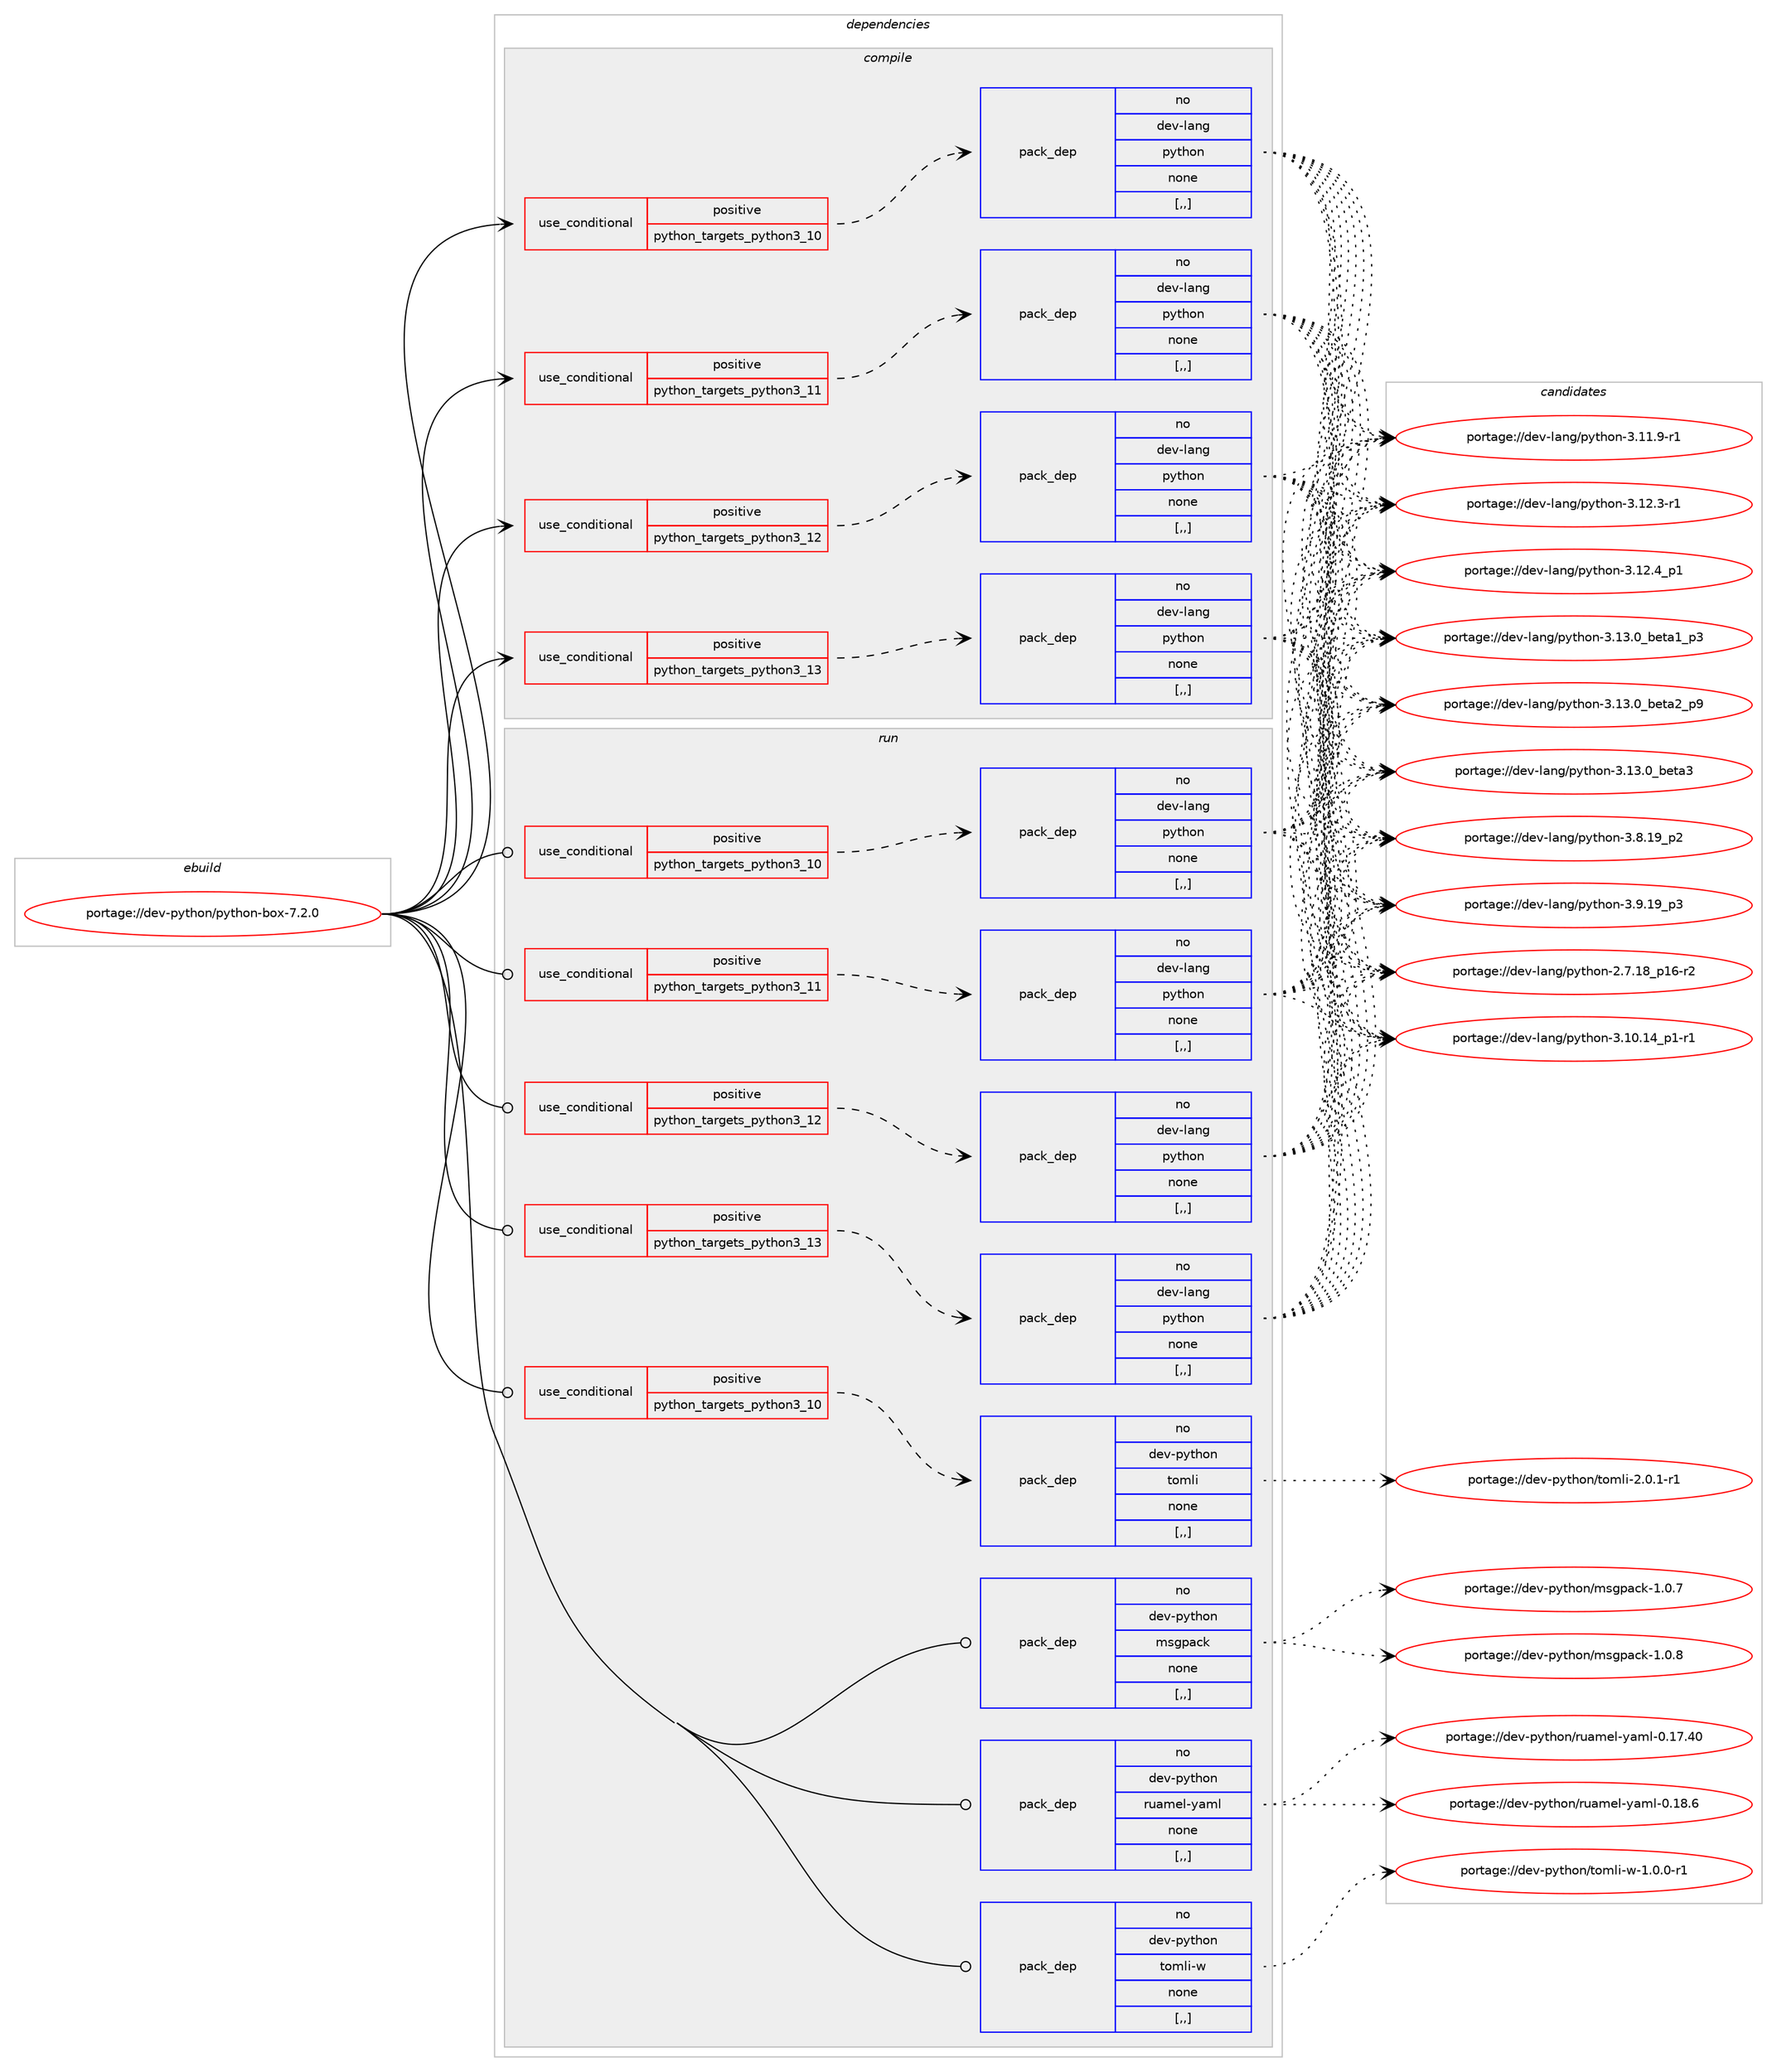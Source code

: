 digraph prolog {

# *************
# Graph options
# *************

newrank=true;
concentrate=true;
compound=true;
graph [rankdir=LR,fontname=Helvetica,fontsize=10,ranksep=1.5];#, ranksep=2.5, nodesep=0.2];
edge  [arrowhead=vee];
node  [fontname=Helvetica,fontsize=10];

# **********
# The ebuild
# **********

subgraph cluster_leftcol {
color=gray;
rank=same;
label=<<i>ebuild</i>>;
id [label="portage://dev-python/python-box-7.2.0", color=red, width=4, href="../dev-python/python-box-7.2.0.svg"];
}

# ****************
# The dependencies
# ****************

subgraph cluster_midcol {
color=gray;
label=<<i>dependencies</i>>;
subgraph cluster_compile {
fillcolor="#eeeeee";
style=filled;
label=<<i>compile</i>>;
subgraph cond36925 {
dependency155684 [label=<<TABLE BORDER="0" CELLBORDER="1" CELLSPACING="0" CELLPADDING="4"><TR><TD ROWSPAN="3" CELLPADDING="10">use_conditional</TD></TR><TR><TD>positive</TD></TR><TR><TD>python_targets_python3_10</TD></TR></TABLE>>, shape=none, color=red];
subgraph pack117524 {
dependency155685 [label=<<TABLE BORDER="0" CELLBORDER="1" CELLSPACING="0" CELLPADDING="4" WIDTH="220"><TR><TD ROWSPAN="6" CELLPADDING="30">pack_dep</TD></TR><TR><TD WIDTH="110">no</TD></TR><TR><TD>dev-lang</TD></TR><TR><TD>python</TD></TR><TR><TD>none</TD></TR><TR><TD>[,,]</TD></TR></TABLE>>, shape=none, color=blue];
}
dependency155684:e -> dependency155685:w [weight=20,style="dashed",arrowhead="vee"];
}
id:e -> dependency155684:w [weight=20,style="solid",arrowhead="vee"];
subgraph cond36926 {
dependency155686 [label=<<TABLE BORDER="0" CELLBORDER="1" CELLSPACING="0" CELLPADDING="4"><TR><TD ROWSPAN="3" CELLPADDING="10">use_conditional</TD></TR><TR><TD>positive</TD></TR><TR><TD>python_targets_python3_11</TD></TR></TABLE>>, shape=none, color=red];
subgraph pack117525 {
dependency155687 [label=<<TABLE BORDER="0" CELLBORDER="1" CELLSPACING="0" CELLPADDING="4" WIDTH="220"><TR><TD ROWSPAN="6" CELLPADDING="30">pack_dep</TD></TR><TR><TD WIDTH="110">no</TD></TR><TR><TD>dev-lang</TD></TR><TR><TD>python</TD></TR><TR><TD>none</TD></TR><TR><TD>[,,]</TD></TR></TABLE>>, shape=none, color=blue];
}
dependency155686:e -> dependency155687:w [weight=20,style="dashed",arrowhead="vee"];
}
id:e -> dependency155686:w [weight=20,style="solid",arrowhead="vee"];
subgraph cond36927 {
dependency155688 [label=<<TABLE BORDER="0" CELLBORDER="1" CELLSPACING="0" CELLPADDING="4"><TR><TD ROWSPAN="3" CELLPADDING="10">use_conditional</TD></TR><TR><TD>positive</TD></TR><TR><TD>python_targets_python3_12</TD></TR></TABLE>>, shape=none, color=red];
subgraph pack117526 {
dependency155689 [label=<<TABLE BORDER="0" CELLBORDER="1" CELLSPACING="0" CELLPADDING="4" WIDTH="220"><TR><TD ROWSPAN="6" CELLPADDING="30">pack_dep</TD></TR><TR><TD WIDTH="110">no</TD></TR><TR><TD>dev-lang</TD></TR><TR><TD>python</TD></TR><TR><TD>none</TD></TR><TR><TD>[,,]</TD></TR></TABLE>>, shape=none, color=blue];
}
dependency155688:e -> dependency155689:w [weight=20,style="dashed",arrowhead="vee"];
}
id:e -> dependency155688:w [weight=20,style="solid",arrowhead="vee"];
subgraph cond36928 {
dependency155690 [label=<<TABLE BORDER="0" CELLBORDER="1" CELLSPACING="0" CELLPADDING="4"><TR><TD ROWSPAN="3" CELLPADDING="10">use_conditional</TD></TR><TR><TD>positive</TD></TR><TR><TD>python_targets_python3_13</TD></TR></TABLE>>, shape=none, color=red];
subgraph pack117527 {
dependency155691 [label=<<TABLE BORDER="0" CELLBORDER="1" CELLSPACING="0" CELLPADDING="4" WIDTH="220"><TR><TD ROWSPAN="6" CELLPADDING="30">pack_dep</TD></TR><TR><TD WIDTH="110">no</TD></TR><TR><TD>dev-lang</TD></TR><TR><TD>python</TD></TR><TR><TD>none</TD></TR><TR><TD>[,,]</TD></TR></TABLE>>, shape=none, color=blue];
}
dependency155690:e -> dependency155691:w [weight=20,style="dashed",arrowhead="vee"];
}
id:e -> dependency155690:w [weight=20,style="solid",arrowhead="vee"];
}
subgraph cluster_compileandrun {
fillcolor="#eeeeee";
style=filled;
label=<<i>compile and run</i>>;
}
subgraph cluster_run {
fillcolor="#eeeeee";
style=filled;
label=<<i>run</i>>;
subgraph cond36929 {
dependency155692 [label=<<TABLE BORDER="0" CELLBORDER="1" CELLSPACING="0" CELLPADDING="4"><TR><TD ROWSPAN="3" CELLPADDING="10">use_conditional</TD></TR><TR><TD>positive</TD></TR><TR><TD>python_targets_python3_10</TD></TR></TABLE>>, shape=none, color=red];
subgraph pack117528 {
dependency155693 [label=<<TABLE BORDER="0" CELLBORDER="1" CELLSPACING="0" CELLPADDING="4" WIDTH="220"><TR><TD ROWSPAN="6" CELLPADDING="30">pack_dep</TD></TR><TR><TD WIDTH="110">no</TD></TR><TR><TD>dev-lang</TD></TR><TR><TD>python</TD></TR><TR><TD>none</TD></TR><TR><TD>[,,]</TD></TR></TABLE>>, shape=none, color=blue];
}
dependency155692:e -> dependency155693:w [weight=20,style="dashed",arrowhead="vee"];
}
id:e -> dependency155692:w [weight=20,style="solid",arrowhead="odot"];
subgraph cond36930 {
dependency155694 [label=<<TABLE BORDER="0" CELLBORDER="1" CELLSPACING="0" CELLPADDING="4"><TR><TD ROWSPAN="3" CELLPADDING="10">use_conditional</TD></TR><TR><TD>positive</TD></TR><TR><TD>python_targets_python3_10</TD></TR></TABLE>>, shape=none, color=red];
subgraph pack117529 {
dependency155695 [label=<<TABLE BORDER="0" CELLBORDER="1" CELLSPACING="0" CELLPADDING="4" WIDTH="220"><TR><TD ROWSPAN="6" CELLPADDING="30">pack_dep</TD></TR><TR><TD WIDTH="110">no</TD></TR><TR><TD>dev-python</TD></TR><TR><TD>tomli</TD></TR><TR><TD>none</TD></TR><TR><TD>[,,]</TD></TR></TABLE>>, shape=none, color=blue];
}
dependency155694:e -> dependency155695:w [weight=20,style="dashed",arrowhead="vee"];
}
id:e -> dependency155694:w [weight=20,style="solid",arrowhead="odot"];
subgraph cond36931 {
dependency155696 [label=<<TABLE BORDER="0" CELLBORDER="1" CELLSPACING="0" CELLPADDING="4"><TR><TD ROWSPAN="3" CELLPADDING="10">use_conditional</TD></TR><TR><TD>positive</TD></TR><TR><TD>python_targets_python3_11</TD></TR></TABLE>>, shape=none, color=red];
subgraph pack117530 {
dependency155697 [label=<<TABLE BORDER="0" CELLBORDER="1" CELLSPACING="0" CELLPADDING="4" WIDTH="220"><TR><TD ROWSPAN="6" CELLPADDING="30">pack_dep</TD></TR><TR><TD WIDTH="110">no</TD></TR><TR><TD>dev-lang</TD></TR><TR><TD>python</TD></TR><TR><TD>none</TD></TR><TR><TD>[,,]</TD></TR></TABLE>>, shape=none, color=blue];
}
dependency155696:e -> dependency155697:w [weight=20,style="dashed",arrowhead="vee"];
}
id:e -> dependency155696:w [weight=20,style="solid",arrowhead="odot"];
subgraph cond36932 {
dependency155698 [label=<<TABLE BORDER="0" CELLBORDER="1" CELLSPACING="0" CELLPADDING="4"><TR><TD ROWSPAN="3" CELLPADDING="10">use_conditional</TD></TR><TR><TD>positive</TD></TR><TR><TD>python_targets_python3_12</TD></TR></TABLE>>, shape=none, color=red];
subgraph pack117531 {
dependency155699 [label=<<TABLE BORDER="0" CELLBORDER="1" CELLSPACING="0" CELLPADDING="4" WIDTH="220"><TR><TD ROWSPAN="6" CELLPADDING="30">pack_dep</TD></TR><TR><TD WIDTH="110">no</TD></TR><TR><TD>dev-lang</TD></TR><TR><TD>python</TD></TR><TR><TD>none</TD></TR><TR><TD>[,,]</TD></TR></TABLE>>, shape=none, color=blue];
}
dependency155698:e -> dependency155699:w [weight=20,style="dashed",arrowhead="vee"];
}
id:e -> dependency155698:w [weight=20,style="solid",arrowhead="odot"];
subgraph cond36933 {
dependency155700 [label=<<TABLE BORDER="0" CELLBORDER="1" CELLSPACING="0" CELLPADDING="4"><TR><TD ROWSPAN="3" CELLPADDING="10">use_conditional</TD></TR><TR><TD>positive</TD></TR><TR><TD>python_targets_python3_13</TD></TR></TABLE>>, shape=none, color=red];
subgraph pack117532 {
dependency155701 [label=<<TABLE BORDER="0" CELLBORDER="1" CELLSPACING="0" CELLPADDING="4" WIDTH="220"><TR><TD ROWSPAN="6" CELLPADDING="30">pack_dep</TD></TR><TR><TD WIDTH="110">no</TD></TR><TR><TD>dev-lang</TD></TR><TR><TD>python</TD></TR><TR><TD>none</TD></TR><TR><TD>[,,]</TD></TR></TABLE>>, shape=none, color=blue];
}
dependency155700:e -> dependency155701:w [weight=20,style="dashed",arrowhead="vee"];
}
id:e -> dependency155700:w [weight=20,style="solid",arrowhead="odot"];
subgraph pack117533 {
dependency155702 [label=<<TABLE BORDER="0" CELLBORDER="1" CELLSPACING="0" CELLPADDING="4" WIDTH="220"><TR><TD ROWSPAN="6" CELLPADDING="30">pack_dep</TD></TR><TR><TD WIDTH="110">no</TD></TR><TR><TD>dev-python</TD></TR><TR><TD>msgpack</TD></TR><TR><TD>none</TD></TR><TR><TD>[,,]</TD></TR></TABLE>>, shape=none, color=blue];
}
id:e -> dependency155702:w [weight=20,style="solid",arrowhead="odot"];
subgraph pack117534 {
dependency155703 [label=<<TABLE BORDER="0" CELLBORDER="1" CELLSPACING="0" CELLPADDING="4" WIDTH="220"><TR><TD ROWSPAN="6" CELLPADDING="30">pack_dep</TD></TR><TR><TD WIDTH="110">no</TD></TR><TR><TD>dev-python</TD></TR><TR><TD>ruamel-yaml</TD></TR><TR><TD>none</TD></TR><TR><TD>[,,]</TD></TR></TABLE>>, shape=none, color=blue];
}
id:e -> dependency155703:w [weight=20,style="solid",arrowhead="odot"];
subgraph pack117535 {
dependency155704 [label=<<TABLE BORDER="0" CELLBORDER="1" CELLSPACING="0" CELLPADDING="4" WIDTH="220"><TR><TD ROWSPAN="6" CELLPADDING="30">pack_dep</TD></TR><TR><TD WIDTH="110">no</TD></TR><TR><TD>dev-python</TD></TR><TR><TD>tomli-w</TD></TR><TR><TD>none</TD></TR><TR><TD>[,,]</TD></TR></TABLE>>, shape=none, color=blue];
}
id:e -> dependency155704:w [weight=20,style="solid",arrowhead="odot"];
}
}

# **************
# The candidates
# **************

subgraph cluster_choices {
rank=same;
color=gray;
label=<<i>candidates</i>>;

subgraph choice117524 {
color=black;
nodesep=1;
choice100101118451089711010347112121116104111110455046554649569511249544511450 [label="portage://dev-lang/python-2.7.18_p16-r2", color=red, width=4,href="../dev-lang/python-2.7.18_p16-r2.svg"];
choice100101118451089711010347112121116104111110455146494846495295112494511449 [label="portage://dev-lang/python-3.10.14_p1-r1", color=red, width=4,href="../dev-lang/python-3.10.14_p1-r1.svg"];
choice100101118451089711010347112121116104111110455146494946574511449 [label="portage://dev-lang/python-3.11.9-r1", color=red, width=4,href="../dev-lang/python-3.11.9-r1.svg"];
choice100101118451089711010347112121116104111110455146495046514511449 [label="portage://dev-lang/python-3.12.3-r1", color=red, width=4,href="../dev-lang/python-3.12.3-r1.svg"];
choice100101118451089711010347112121116104111110455146495046529511249 [label="portage://dev-lang/python-3.12.4_p1", color=red, width=4,href="../dev-lang/python-3.12.4_p1.svg"];
choice10010111845108971101034711212111610411111045514649514648959810111697499511251 [label="portage://dev-lang/python-3.13.0_beta1_p3", color=red, width=4,href="../dev-lang/python-3.13.0_beta1_p3.svg"];
choice10010111845108971101034711212111610411111045514649514648959810111697509511257 [label="portage://dev-lang/python-3.13.0_beta2_p9", color=red, width=4,href="../dev-lang/python-3.13.0_beta2_p9.svg"];
choice1001011184510897110103471121211161041111104551464951464895981011169751 [label="portage://dev-lang/python-3.13.0_beta3", color=red, width=4,href="../dev-lang/python-3.13.0_beta3.svg"];
choice100101118451089711010347112121116104111110455146564649579511250 [label="portage://dev-lang/python-3.8.19_p2", color=red, width=4,href="../dev-lang/python-3.8.19_p2.svg"];
choice100101118451089711010347112121116104111110455146574649579511251 [label="portage://dev-lang/python-3.9.19_p3", color=red, width=4,href="../dev-lang/python-3.9.19_p3.svg"];
dependency155685:e -> choice100101118451089711010347112121116104111110455046554649569511249544511450:w [style=dotted,weight="100"];
dependency155685:e -> choice100101118451089711010347112121116104111110455146494846495295112494511449:w [style=dotted,weight="100"];
dependency155685:e -> choice100101118451089711010347112121116104111110455146494946574511449:w [style=dotted,weight="100"];
dependency155685:e -> choice100101118451089711010347112121116104111110455146495046514511449:w [style=dotted,weight="100"];
dependency155685:e -> choice100101118451089711010347112121116104111110455146495046529511249:w [style=dotted,weight="100"];
dependency155685:e -> choice10010111845108971101034711212111610411111045514649514648959810111697499511251:w [style=dotted,weight="100"];
dependency155685:e -> choice10010111845108971101034711212111610411111045514649514648959810111697509511257:w [style=dotted,weight="100"];
dependency155685:e -> choice1001011184510897110103471121211161041111104551464951464895981011169751:w [style=dotted,weight="100"];
dependency155685:e -> choice100101118451089711010347112121116104111110455146564649579511250:w [style=dotted,weight="100"];
dependency155685:e -> choice100101118451089711010347112121116104111110455146574649579511251:w [style=dotted,weight="100"];
}
subgraph choice117525 {
color=black;
nodesep=1;
choice100101118451089711010347112121116104111110455046554649569511249544511450 [label="portage://dev-lang/python-2.7.18_p16-r2", color=red, width=4,href="../dev-lang/python-2.7.18_p16-r2.svg"];
choice100101118451089711010347112121116104111110455146494846495295112494511449 [label="portage://dev-lang/python-3.10.14_p1-r1", color=red, width=4,href="../dev-lang/python-3.10.14_p1-r1.svg"];
choice100101118451089711010347112121116104111110455146494946574511449 [label="portage://dev-lang/python-3.11.9-r1", color=red, width=4,href="../dev-lang/python-3.11.9-r1.svg"];
choice100101118451089711010347112121116104111110455146495046514511449 [label="portage://dev-lang/python-3.12.3-r1", color=red, width=4,href="../dev-lang/python-3.12.3-r1.svg"];
choice100101118451089711010347112121116104111110455146495046529511249 [label="portage://dev-lang/python-3.12.4_p1", color=red, width=4,href="../dev-lang/python-3.12.4_p1.svg"];
choice10010111845108971101034711212111610411111045514649514648959810111697499511251 [label="portage://dev-lang/python-3.13.0_beta1_p3", color=red, width=4,href="../dev-lang/python-3.13.0_beta1_p3.svg"];
choice10010111845108971101034711212111610411111045514649514648959810111697509511257 [label="portage://dev-lang/python-3.13.0_beta2_p9", color=red, width=4,href="../dev-lang/python-3.13.0_beta2_p9.svg"];
choice1001011184510897110103471121211161041111104551464951464895981011169751 [label="portage://dev-lang/python-3.13.0_beta3", color=red, width=4,href="../dev-lang/python-3.13.0_beta3.svg"];
choice100101118451089711010347112121116104111110455146564649579511250 [label="portage://dev-lang/python-3.8.19_p2", color=red, width=4,href="../dev-lang/python-3.8.19_p2.svg"];
choice100101118451089711010347112121116104111110455146574649579511251 [label="portage://dev-lang/python-3.9.19_p3", color=red, width=4,href="../dev-lang/python-3.9.19_p3.svg"];
dependency155687:e -> choice100101118451089711010347112121116104111110455046554649569511249544511450:w [style=dotted,weight="100"];
dependency155687:e -> choice100101118451089711010347112121116104111110455146494846495295112494511449:w [style=dotted,weight="100"];
dependency155687:e -> choice100101118451089711010347112121116104111110455146494946574511449:w [style=dotted,weight="100"];
dependency155687:e -> choice100101118451089711010347112121116104111110455146495046514511449:w [style=dotted,weight="100"];
dependency155687:e -> choice100101118451089711010347112121116104111110455146495046529511249:w [style=dotted,weight="100"];
dependency155687:e -> choice10010111845108971101034711212111610411111045514649514648959810111697499511251:w [style=dotted,weight="100"];
dependency155687:e -> choice10010111845108971101034711212111610411111045514649514648959810111697509511257:w [style=dotted,weight="100"];
dependency155687:e -> choice1001011184510897110103471121211161041111104551464951464895981011169751:w [style=dotted,weight="100"];
dependency155687:e -> choice100101118451089711010347112121116104111110455146564649579511250:w [style=dotted,weight="100"];
dependency155687:e -> choice100101118451089711010347112121116104111110455146574649579511251:w [style=dotted,weight="100"];
}
subgraph choice117526 {
color=black;
nodesep=1;
choice100101118451089711010347112121116104111110455046554649569511249544511450 [label="portage://dev-lang/python-2.7.18_p16-r2", color=red, width=4,href="../dev-lang/python-2.7.18_p16-r2.svg"];
choice100101118451089711010347112121116104111110455146494846495295112494511449 [label="portage://dev-lang/python-3.10.14_p1-r1", color=red, width=4,href="../dev-lang/python-3.10.14_p1-r1.svg"];
choice100101118451089711010347112121116104111110455146494946574511449 [label="portage://dev-lang/python-3.11.9-r1", color=red, width=4,href="../dev-lang/python-3.11.9-r1.svg"];
choice100101118451089711010347112121116104111110455146495046514511449 [label="portage://dev-lang/python-3.12.3-r1", color=red, width=4,href="../dev-lang/python-3.12.3-r1.svg"];
choice100101118451089711010347112121116104111110455146495046529511249 [label="portage://dev-lang/python-3.12.4_p1", color=red, width=4,href="../dev-lang/python-3.12.4_p1.svg"];
choice10010111845108971101034711212111610411111045514649514648959810111697499511251 [label="portage://dev-lang/python-3.13.0_beta1_p3", color=red, width=4,href="../dev-lang/python-3.13.0_beta1_p3.svg"];
choice10010111845108971101034711212111610411111045514649514648959810111697509511257 [label="portage://dev-lang/python-3.13.0_beta2_p9", color=red, width=4,href="../dev-lang/python-3.13.0_beta2_p9.svg"];
choice1001011184510897110103471121211161041111104551464951464895981011169751 [label="portage://dev-lang/python-3.13.0_beta3", color=red, width=4,href="../dev-lang/python-3.13.0_beta3.svg"];
choice100101118451089711010347112121116104111110455146564649579511250 [label="portage://dev-lang/python-3.8.19_p2", color=red, width=4,href="../dev-lang/python-3.8.19_p2.svg"];
choice100101118451089711010347112121116104111110455146574649579511251 [label="portage://dev-lang/python-3.9.19_p3", color=red, width=4,href="../dev-lang/python-3.9.19_p3.svg"];
dependency155689:e -> choice100101118451089711010347112121116104111110455046554649569511249544511450:w [style=dotted,weight="100"];
dependency155689:e -> choice100101118451089711010347112121116104111110455146494846495295112494511449:w [style=dotted,weight="100"];
dependency155689:e -> choice100101118451089711010347112121116104111110455146494946574511449:w [style=dotted,weight="100"];
dependency155689:e -> choice100101118451089711010347112121116104111110455146495046514511449:w [style=dotted,weight="100"];
dependency155689:e -> choice100101118451089711010347112121116104111110455146495046529511249:w [style=dotted,weight="100"];
dependency155689:e -> choice10010111845108971101034711212111610411111045514649514648959810111697499511251:w [style=dotted,weight="100"];
dependency155689:e -> choice10010111845108971101034711212111610411111045514649514648959810111697509511257:w [style=dotted,weight="100"];
dependency155689:e -> choice1001011184510897110103471121211161041111104551464951464895981011169751:w [style=dotted,weight="100"];
dependency155689:e -> choice100101118451089711010347112121116104111110455146564649579511250:w [style=dotted,weight="100"];
dependency155689:e -> choice100101118451089711010347112121116104111110455146574649579511251:w [style=dotted,weight="100"];
}
subgraph choice117527 {
color=black;
nodesep=1;
choice100101118451089711010347112121116104111110455046554649569511249544511450 [label="portage://dev-lang/python-2.7.18_p16-r2", color=red, width=4,href="../dev-lang/python-2.7.18_p16-r2.svg"];
choice100101118451089711010347112121116104111110455146494846495295112494511449 [label="portage://dev-lang/python-3.10.14_p1-r1", color=red, width=4,href="../dev-lang/python-3.10.14_p1-r1.svg"];
choice100101118451089711010347112121116104111110455146494946574511449 [label="portage://dev-lang/python-3.11.9-r1", color=red, width=4,href="../dev-lang/python-3.11.9-r1.svg"];
choice100101118451089711010347112121116104111110455146495046514511449 [label="portage://dev-lang/python-3.12.3-r1", color=red, width=4,href="../dev-lang/python-3.12.3-r1.svg"];
choice100101118451089711010347112121116104111110455146495046529511249 [label="portage://dev-lang/python-3.12.4_p1", color=red, width=4,href="../dev-lang/python-3.12.4_p1.svg"];
choice10010111845108971101034711212111610411111045514649514648959810111697499511251 [label="portage://dev-lang/python-3.13.0_beta1_p3", color=red, width=4,href="../dev-lang/python-3.13.0_beta1_p3.svg"];
choice10010111845108971101034711212111610411111045514649514648959810111697509511257 [label="portage://dev-lang/python-3.13.0_beta2_p9", color=red, width=4,href="../dev-lang/python-3.13.0_beta2_p9.svg"];
choice1001011184510897110103471121211161041111104551464951464895981011169751 [label="portage://dev-lang/python-3.13.0_beta3", color=red, width=4,href="../dev-lang/python-3.13.0_beta3.svg"];
choice100101118451089711010347112121116104111110455146564649579511250 [label="portage://dev-lang/python-3.8.19_p2", color=red, width=4,href="../dev-lang/python-3.8.19_p2.svg"];
choice100101118451089711010347112121116104111110455146574649579511251 [label="portage://dev-lang/python-3.9.19_p3", color=red, width=4,href="../dev-lang/python-3.9.19_p3.svg"];
dependency155691:e -> choice100101118451089711010347112121116104111110455046554649569511249544511450:w [style=dotted,weight="100"];
dependency155691:e -> choice100101118451089711010347112121116104111110455146494846495295112494511449:w [style=dotted,weight="100"];
dependency155691:e -> choice100101118451089711010347112121116104111110455146494946574511449:w [style=dotted,weight="100"];
dependency155691:e -> choice100101118451089711010347112121116104111110455146495046514511449:w [style=dotted,weight="100"];
dependency155691:e -> choice100101118451089711010347112121116104111110455146495046529511249:w [style=dotted,weight="100"];
dependency155691:e -> choice10010111845108971101034711212111610411111045514649514648959810111697499511251:w [style=dotted,weight="100"];
dependency155691:e -> choice10010111845108971101034711212111610411111045514649514648959810111697509511257:w [style=dotted,weight="100"];
dependency155691:e -> choice1001011184510897110103471121211161041111104551464951464895981011169751:w [style=dotted,weight="100"];
dependency155691:e -> choice100101118451089711010347112121116104111110455146564649579511250:w [style=dotted,weight="100"];
dependency155691:e -> choice100101118451089711010347112121116104111110455146574649579511251:w [style=dotted,weight="100"];
}
subgraph choice117528 {
color=black;
nodesep=1;
choice100101118451089711010347112121116104111110455046554649569511249544511450 [label="portage://dev-lang/python-2.7.18_p16-r2", color=red, width=4,href="../dev-lang/python-2.7.18_p16-r2.svg"];
choice100101118451089711010347112121116104111110455146494846495295112494511449 [label="portage://dev-lang/python-3.10.14_p1-r1", color=red, width=4,href="../dev-lang/python-3.10.14_p1-r1.svg"];
choice100101118451089711010347112121116104111110455146494946574511449 [label="portage://dev-lang/python-3.11.9-r1", color=red, width=4,href="../dev-lang/python-3.11.9-r1.svg"];
choice100101118451089711010347112121116104111110455146495046514511449 [label="portage://dev-lang/python-3.12.3-r1", color=red, width=4,href="../dev-lang/python-3.12.3-r1.svg"];
choice100101118451089711010347112121116104111110455146495046529511249 [label="portage://dev-lang/python-3.12.4_p1", color=red, width=4,href="../dev-lang/python-3.12.4_p1.svg"];
choice10010111845108971101034711212111610411111045514649514648959810111697499511251 [label="portage://dev-lang/python-3.13.0_beta1_p3", color=red, width=4,href="../dev-lang/python-3.13.0_beta1_p3.svg"];
choice10010111845108971101034711212111610411111045514649514648959810111697509511257 [label="portage://dev-lang/python-3.13.0_beta2_p9", color=red, width=4,href="../dev-lang/python-3.13.0_beta2_p9.svg"];
choice1001011184510897110103471121211161041111104551464951464895981011169751 [label="portage://dev-lang/python-3.13.0_beta3", color=red, width=4,href="../dev-lang/python-3.13.0_beta3.svg"];
choice100101118451089711010347112121116104111110455146564649579511250 [label="portage://dev-lang/python-3.8.19_p2", color=red, width=4,href="../dev-lang/python-3.8.19_p2.svg"];
choice100101118451089711010347112121116104111110455146574649579511251 [label="portage://dev-lang/python-3.9.19_p3", color=red, width=4,href="../dev-lang/python-3.9.19_p3.svg"];
dependency155693:e -> choice100101118451089711010347112121116104111110455046554649569511249544511450:w [style=dotted,weight="100"];
dependency155693:e -> choice100101118451089711010347112121116104111110455146494846495295112494511449:w [style=dotted,weight="100"];
dependency155693:e -> choice100101118451089711010347112121116104111110455146494946574511449:w [style=dotted,weight="100"];
dependency155693:e -> choice100101118451089711010347112121116104111110455146495046514511449:w [style=dotted,weight="100"];
dependency155693:e -> choice100101118451089711010347112121116104111110455146495046529511249:w [style=dotted,weight="100"];
dependency155693:e -> choice10010111845108971101034711212111610411111045514649514648959810111697499511251:w [style=dotted,weight="100"];
dependency155693:e -> choice10010111845108971101034711212111610411111045514649514648959810111697509511257:w [style=dotted,weight="100"];
dependency155693:e -> choice1001011184510897110103471121211161041111104551464951464895981011169751:w [style=dotted,weight="100"];
dependency155693:e -> choice100101118451089711010347112121116104111110455146564649579511250:w [style=dotted,weight="100"];
dependency155693:e -> choice100101118451089711010347112121116104111110455146574649579511251:w [style=dotted,weight="100"];
}
subgraph choice117529 {
color=black;
nodesep=1;
choice10010111845112121116104111110471161111091081054550464846494511449 [label="portage://dev-python/tomli-2.0.1-r1", color=red, width=4,href="../dev-python/tomli-2.0.1-r1.svg"];
dependency155695:e -> choice10010111845112121116104111110471161111091081054550464846494511449:w [style=dotted,weight="100"];
}
subgraph choice117530 {
color=black;
nodesep=1;
choice100101118451089711010347112121116104111110455046554649569511249544511450 [label="portage://dev-lang/python-2.7.18_p16-r2", color=red, width=4,href="../dev-lang/python-2.7.18_p16-r2.svg"];
choice100101118451089711010347112121116104111110455146494846495295112494511449 [label="portage://dev-lang/python-3.10.14_p1-r1", color=red, width=4,href="../dev-lang/python-3.10.14_p1-r1.svg"];
choice100101118451089711010347112121116104111110455146494946574511449 [label="portage://dev-lang/python-3.11.9-r1", color=red, width=4,href="../dev-lang/python-3.11.9-r1.svg"];
choice100101118451089711010347112121116104111110455146495046514511449 [label="portage://dev-lang/python-3.12.3-r1", color=red, width=4,href="../dev-lang/python-3.12.3-r1.svg"];
choice100101118451089711010347112121116104111110455146495046529511249 [label="portage://dev-lang/python-3.12.4_p1", color=red, width=4,href="../dev-lang/python-3.12.4_p1.svg"];
choice10010111845108971101034711212111610411111045514649514648959810111697499511251 [label="portage://dev-lang/python-3.13.0_beta1_p3", color=red, width=4,href="../dev-lang/python-3.13.0_beta1_p3.svg"];
choice10010111845108971101034711212111610411111045514649514648959810111697509511257 [label="portage://dev-lang/python-3.13.0_beta2_p9", color=red, width=4,href="../dev-lang/python-3.13.0_beta2_p9.svg"];
choice1001011184510897110103471121211161041111104551464951464895981011169751 [label="portage://dev-lang/python-3.13.0_beta3", color=red, width=4,href="../dev-lang/python-3.13.0_beta3.svg"];
choice100101118451089711010347112121116104111110455146564649579511250 [label="portage://dev-lang/python-3.8.19_p2", color=red, width=4,href="../dev-lang/python-3.8.19_p2.svg"];
choice100101118451089711010347112121116104111110455146574649579511251 [label="portage://dev-lang/python-3.9.19_p3", color=red, width=4,href="../dev-lang/python-3.9.19_p3.svg"];
dependency155697:e -> choice100101118451089711010347112121116104111110455046554649569511249544511450:w [style=dotted,weight="100"];
dependency155697:e -> choice100101118451089711010347112121116104111110455146494846495295112494511449:w [style=dotted,weight="100"];
dependency155697:e -> choice100101118451089711010347112121116104111110455146494946574511449:w [style=dotted,weight="100"];
dependency155697:e -> choice100101118451089711010347112121116104111110455146495046514511449:w [style=dotted,weight="100"];
dependency155697:e -> choice100101118451089711010347112121116104111110455146495046529511249:w [style=dotted,weight="100"];
dependency155697:e -> choice10010111845108971101034711212111610411111045514649514648959810111697499511251:w [style=dotted,weight="100"];
dependency155697:e -> choice10010111845108971101034711212111610411111045514649514648959810111697509511257:w [style=dotted,weight="100"];
dependency155697:e -> choice1001011184510897110103471121211161041111104551464951464895981011169751:w [style=dotted,weight="100"];
dependency155697:e -> choice100101118451089711010347112121116104111110455146564649579511250:w [style=dotted,weight="100"];
dependency155697:e -> choice100101118451089711010347112121116104111110455146574649579511251:w [style=dotted,weight="100"];
}
subgraph choice117531 {
color=black;
nodesep=1;
choice100101118451089711010347112121116104111110455046554649569511249544511450 [label="portage://dev-lang/python-2.7.18_p16-r2", color=red, width=4,href="../dev-lang/python-2.7.18_p16-r2.svg"];
choice100101118451089711010347112121116104111110455146494846495295112494511449 [label="portage://dev-lang/python-3.10.14_p1-r1", color=red, width=4,href="../dev-lang/python-3.10.14_p1-r1.svg"];
choice100101118451089711010347112121116104111110455146494946574511449 [label="portage://dev-lang/python-3.11.9-r1", color=red, width=4,href="../dev-lang/python-3.11.9-r1.svg"];
choice100101118451089711010347112121116104111110455146495046514511449 [label="portage://dev-lang/python-3.12.3-r1", color=red, width=4,href="../dev-lang/python-3.12.3-r1.svg"];
choice100101118451089711010347112121116104111110455146495046529511249 [label="portage://dev-lang/python-3.12.4_p1", color=red, width=4,href="../dev-lang/python-3.12.4_p1.svg"];
choice10010111845108971101034711212111610411111045514649514648959810111697499511251 [label="portage://dev-lang/python-3.13.0_beta1_p3", color=red, width=4,href="../dev-lang/python-3.13.0_beta1_p3.svg"];
choice10010111845108971101034711212111610411111045514649514648959810111697509511257 [label="portage://dev-lang/python-3.13.0_beta2_p9", color=red, width=4,href="../dev-lang/python-3.13.0_beta2_p9.svg"];
choice1001011184510897110103471121211161041111104551464951464895981011169751 [label="portage://dev-lang/python-3.13.0_beta3", color=red, width=4,href="../dev-lang/python-3.13.0_beta3.svg"];
choice100101118451089711010347112121116104111110455146564649579511250 [label="portage://dev-lang/python-3.8.19_p2", color=red, width=4,href="../dev-lang/python-3.8.19_p2.svg"];
choice100101118451089711010347112121116104111110455146574649579511251 [label="portage://dev-lang/python-3.9.19_p3", color=red, width=4,href="../dev-lang/python-3.9.19_p3.svg"];
dependency155699:e -> choice100101118451089711010347112121116104111110455046554649569511249544511450:w [style=dotted,weight="100"];
dependency155699:e -> choice100101118451089711010347112121116104111110455146494846495295112494511449:w [style=dotted,weight="100"];
dependency155699:e -> choice100101118451089711010347112121116104111110455146494946574511449:w [style=dotted,weight="100"];
dependency155699:e -> choice100101118451089711010347112121116104111110455146495046514511449:w [style=dotted,weight="100"];
dependency155699:e -> choice100101118451089711010347112121116104111110455146495046529511249:w [style=dotted,weight="100"];
dependency155699:e -> choice10010111845108971101034711212111610411111045514649514648959810111697499511251:w [style=dotted,weight="100"];
dependency155699:e -> choice10010111845108971101034711212111610411111045514649514648959810111697509511257:w [style=dotted,weight="100"];
dependency155699:e -> choice1001011184510897110103471121211161041111104551464951464895981011169751:w [style=dotted,weight="100"];
dependency155699:e -> choice100101118451089711010347112121116104111110455146564649579511250:w [style=dotted,weight="100"];
dependency155699:e -> choice100101118451089711010347112121116104111110455146574649579511251:w [style=dotted,weight="100"];
}
subgraph choice117532 {
color=black;
nodesep=1;
choice100101118451089711010347112121116104111110455046554649569511249544511450 [label="portage://dev-lang/python-2.7.18_p16-r2", color=red, width=4,href="../dev-lang/python-2.7.18_p16-r2.svg"];
choice100101118451089711010347112121116104111110455146494846495295112494511449 [label="portage://dev-lang/python-3.10.14_p1-r1", color=red, width=4,href="../dev-lang/python-3.10.14_p1-r1.svg"];
choice100101118451089711010347112121116104111110455146494946574511449 [label="portage://dev-lang/python-3.11.9-r1", color=red, width=4,href="../dev-lang/python-3.11.9-r1.svg"];
choice100101118451089711010347112121116104111110455146495046514511449 [label="portage://dev-lang/python-3.12.3-r1", color=red, width=4,href="../dev-lang/python-3.12.3-r1.svg"];
choice100101118451089711010347112121116104111110455146495046529511249 [label="portage://dev-lang/python-3.12.4_p1", color=red, width=4,href="../dev-lang/python-3.12.4_p1.svg"];
choice10010111845108971101034711212111610411111045514649514648959810111697499511251 [label="portage://dev-lang/python-3.13.0_beta1_p3", color=red, width=4,href="../dev-lang/python-3.13.0_beta1_p3.svg"];
choice10010111845108971101034711212111610411111045514649514648959810111697509511257 [label="portage://dev-lang/python-3.13.0_beta2_p9", color=red, width=4,href="../dev-lang/python-3.13.0_beta2_p9.svg"];
choice1001011184510897110103471121211161041111104551464951464895981011169751 [label="portage://dev-lang/python-3.13.0_beta3", color=red, width=4,href="../dev-lang/python-3.13.0_beta3.svg"];
choice100101118451089711010347112121116104111110455146564649579511250 [label="portage://dev-lang/python-3.8.19_p2", color=red, width=4,href="../dev-lang/python-3.8.19_p2.svg"];
choice100101118451089711010347112121116104111110455146574649579511251 [label="portage://dev-lang/python-3.9.19_p3", color=red, width=4,href="../dev-lang/python-3.9.19_p3.svg"];
dependency155701:e -> choice100101118451089711010347112121116104111110455046554649569511249544511450:w [style=dotted,weight="100"];
dependency155701:e -> choice100101118451089711010347112121116104111110455146494846495295112494511449:w [style=dotted,weight="100"];
dependency155701:e -> choice100101118451089711010347112121116104111110455146494946574511449:w [style=dotted,weight="100"];
dependency155701:e -> choice100101118451089711010347112121116104111110455146495046514511449:w [style=dotted,weight="100"];
dependency155701:e -> choice100101118451089711010347112121116104111110455146495046529511249:w [style=dotted,weight="100"];
dependency155701:e -> choice10010111845108971101034711212111610411111045514649514648959810111697499511251:w [style=dotted,weight="100"];
dependency155701:e -> choice10010111845108971101034711212111610411111045514649514648959810111697509511257:w [style=dotted,weight="100"];
dependency155701:e -> choice1001011184510897110103471121211161041111104551464951464895981011169751:w [style=dotted,weight="100"];
dependency155701:e -> choice100101118451089711010347112121116104111110455146564649579511250:w [style=dotted,weight="100"];
dependency155701:e -> choice100101118451089711010347112121116104111110455146574649579511251:w [style=dotted,weight="100"];
}
subgraph choice117533 {
color=black;
nodesep=1;
choice10010111845112121116104111110471091151031129799107454946484655 [label="portage://dev-python/msgpack-1.0.7", color=red, width=4,href="../dev-python/msgpack-1.0.7.svg"];
choice10010111845112121116104111110471091151031129799107454946484656 [label="portage://dev-python/msgpack-1.0.8", color=red, width=4,href="../dev-python/msgpack-1.0.8.svg"];
dependency155702:e -> choice10010111845112121116104111110471091151031129799107454946484655:w [style=dotted,weight="100"];
dependency155702:e -> choice10010111845112121116104111110471091151031129799107454946484656:w [style=dotted,weight="100"];
}
subgraph choice117534 {
color=black;
nodesep=1;
choice10010111845112121116104111110471141179710910110845121971091084548464955465248 [label="portage://dev-python/ruamel-yaml-0.17.40", color=red, width=4,href="../dev-python/ruamel-yaml-0.17.40.svg"];
choice100101118451121211161041111104711411797109101108451219710910845484649564654 [label="portage://dev-python/ruamel-yaml-0.18.6", color=red, width=4,href="../dev-python/ruamel-yaml-0.18.6.svg"];
dependency155703:e -> choice10010111845112121116104111110471141179710910110845121971091084548464955465248:w [style=dotted,weight="100"];
dependency155703:e -> choice100101118451121211161041111104711411797109101108451219710910845484649564654:w [style=dotted,weight="100"];
}
subgraph choice117535 {
color=black;
nodesep=1;
choice1001011184511212111610411111047116111109108105451194549464846484511449 [label="portage://dev-python/tomli-w-1.0.0-r1", color=red, width=4,href="../dev-python/tomli-w-1.0.0-r1.svg"];
dependency155704:e -> choice1001011184511212111610411111047116111109108105451194549464846484511449:w [style=dotted,weight="100"];
}
}

}
